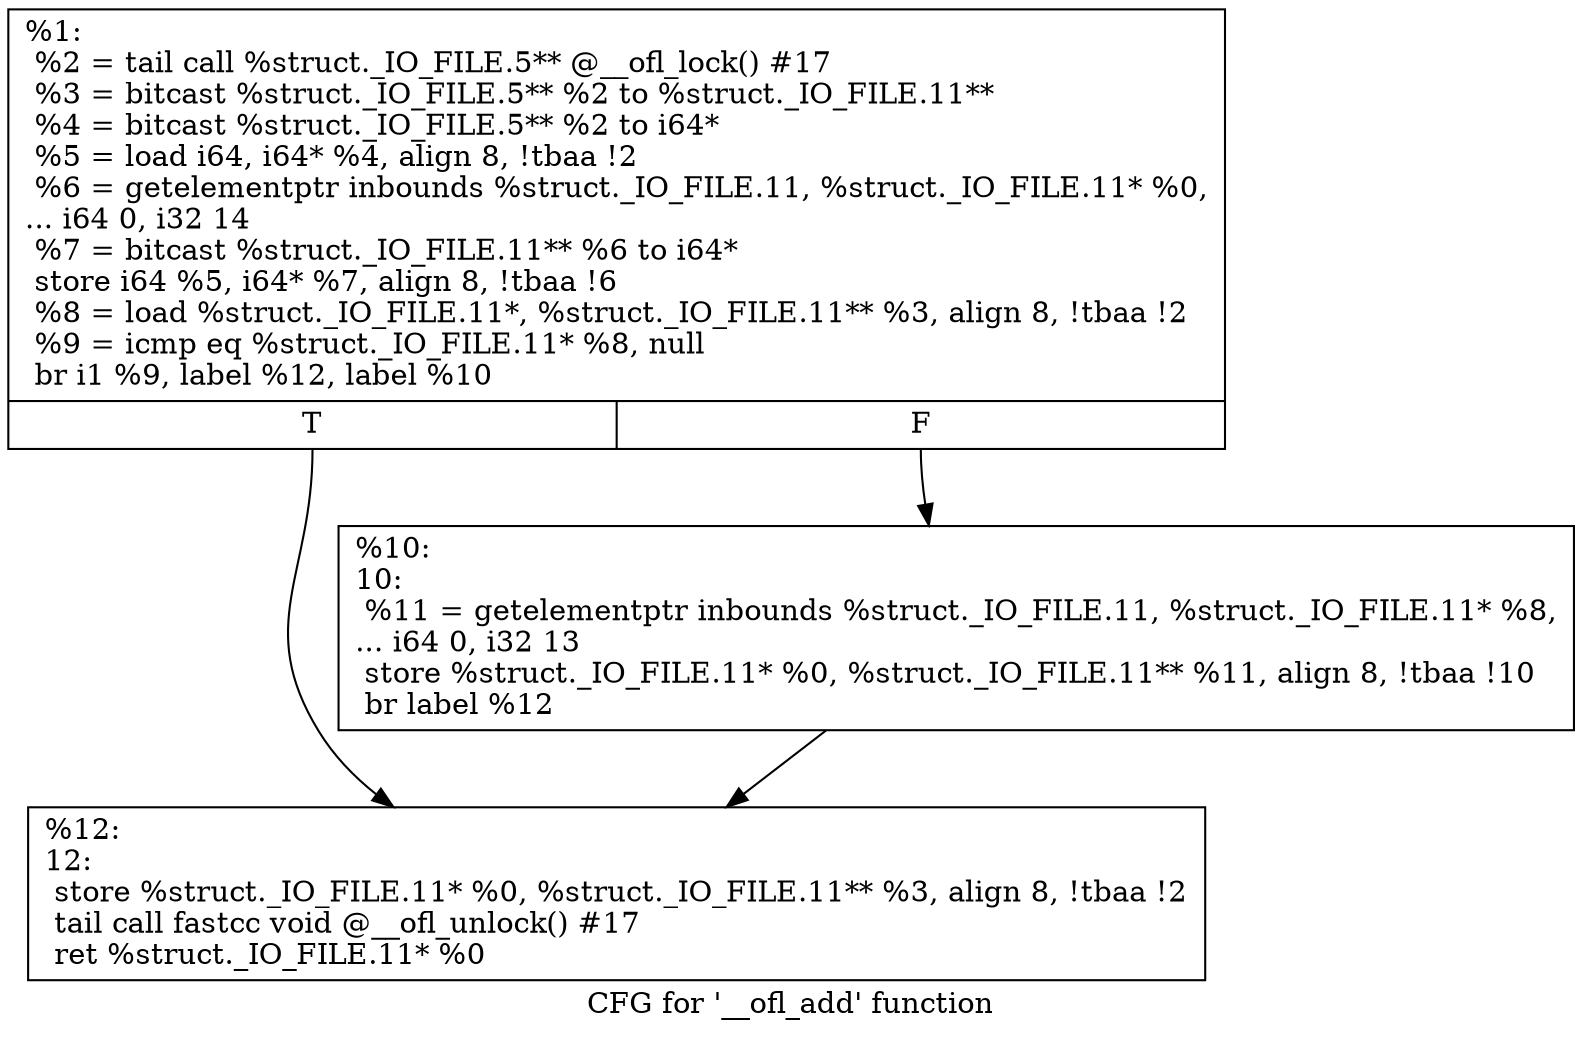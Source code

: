 digraph "CFG for '__ofl_add' function" {
	label="CFG for '__ofl_add' function";

	Node0x10ef7b0 [shape=record,label="{%1:\l  %2 = tail call %struct._IO_FILE.5** @__ofl_lock() #17\l  %3 = bitcast %struct._IO_FILE.5** %2 to %struct._IO_FILE.11**\l  %4 = bitcast %struct._IO_FILE.5** %2 to i64*\l  %5 = load i64, i64* %4, align 8, !tbaa !2\l  %6 = getelementptr inbounds %struct._IO_FILE.11, %struct._IO_FILE.11* %0,\l... i64 0, i32 14\l  %7 = bitcast %struct._IO_FILE.11** %6 to i64*\l  store i64 %5, i64* %7, align 8, !tbaa !6\l  %8 = load %struct._IO_FILE.11*, %struct._IO_FILE.11** %3, align 8, !tbaa !2\l  %9 = icmp eq %struct._IO_FILE.11* %8, null\l  br i1 %9, label %12, label %10\l|{<s0>T|<s1>F}}"];
	Node0x10ef7b0:s0 -> Node0x10ef960;
	Node0x10ef7b0:s1 -> Node0x10ef910;
	Node0x10ef910 [shape=record,label="{%10:\l10:                                               \l  %11 = getelementptr inbounds %struct._IO_FILE.11, %struct._IO_FILE.11* %8,\l... i64 0, i32 13\l  store %struct._IO_FILE.11* %0, %struct._IO_FILE.11** %11, align 8, !tbaa !10\l  br label %12\l}"];
	Node0x10ef910 -> Node0x10ef960;
	Node0x10ef960 [shape=record,label="{%12:\l12:                                               \l  store %struct._IO_FILE.11* %0, %struct._IO_FILE.11** %3, align 8, !tbaa !2\l  tail call fastcc void @__ofl_unlock() #17\l  ret %struct._IO_FILE.11* %0\l}"];
}
